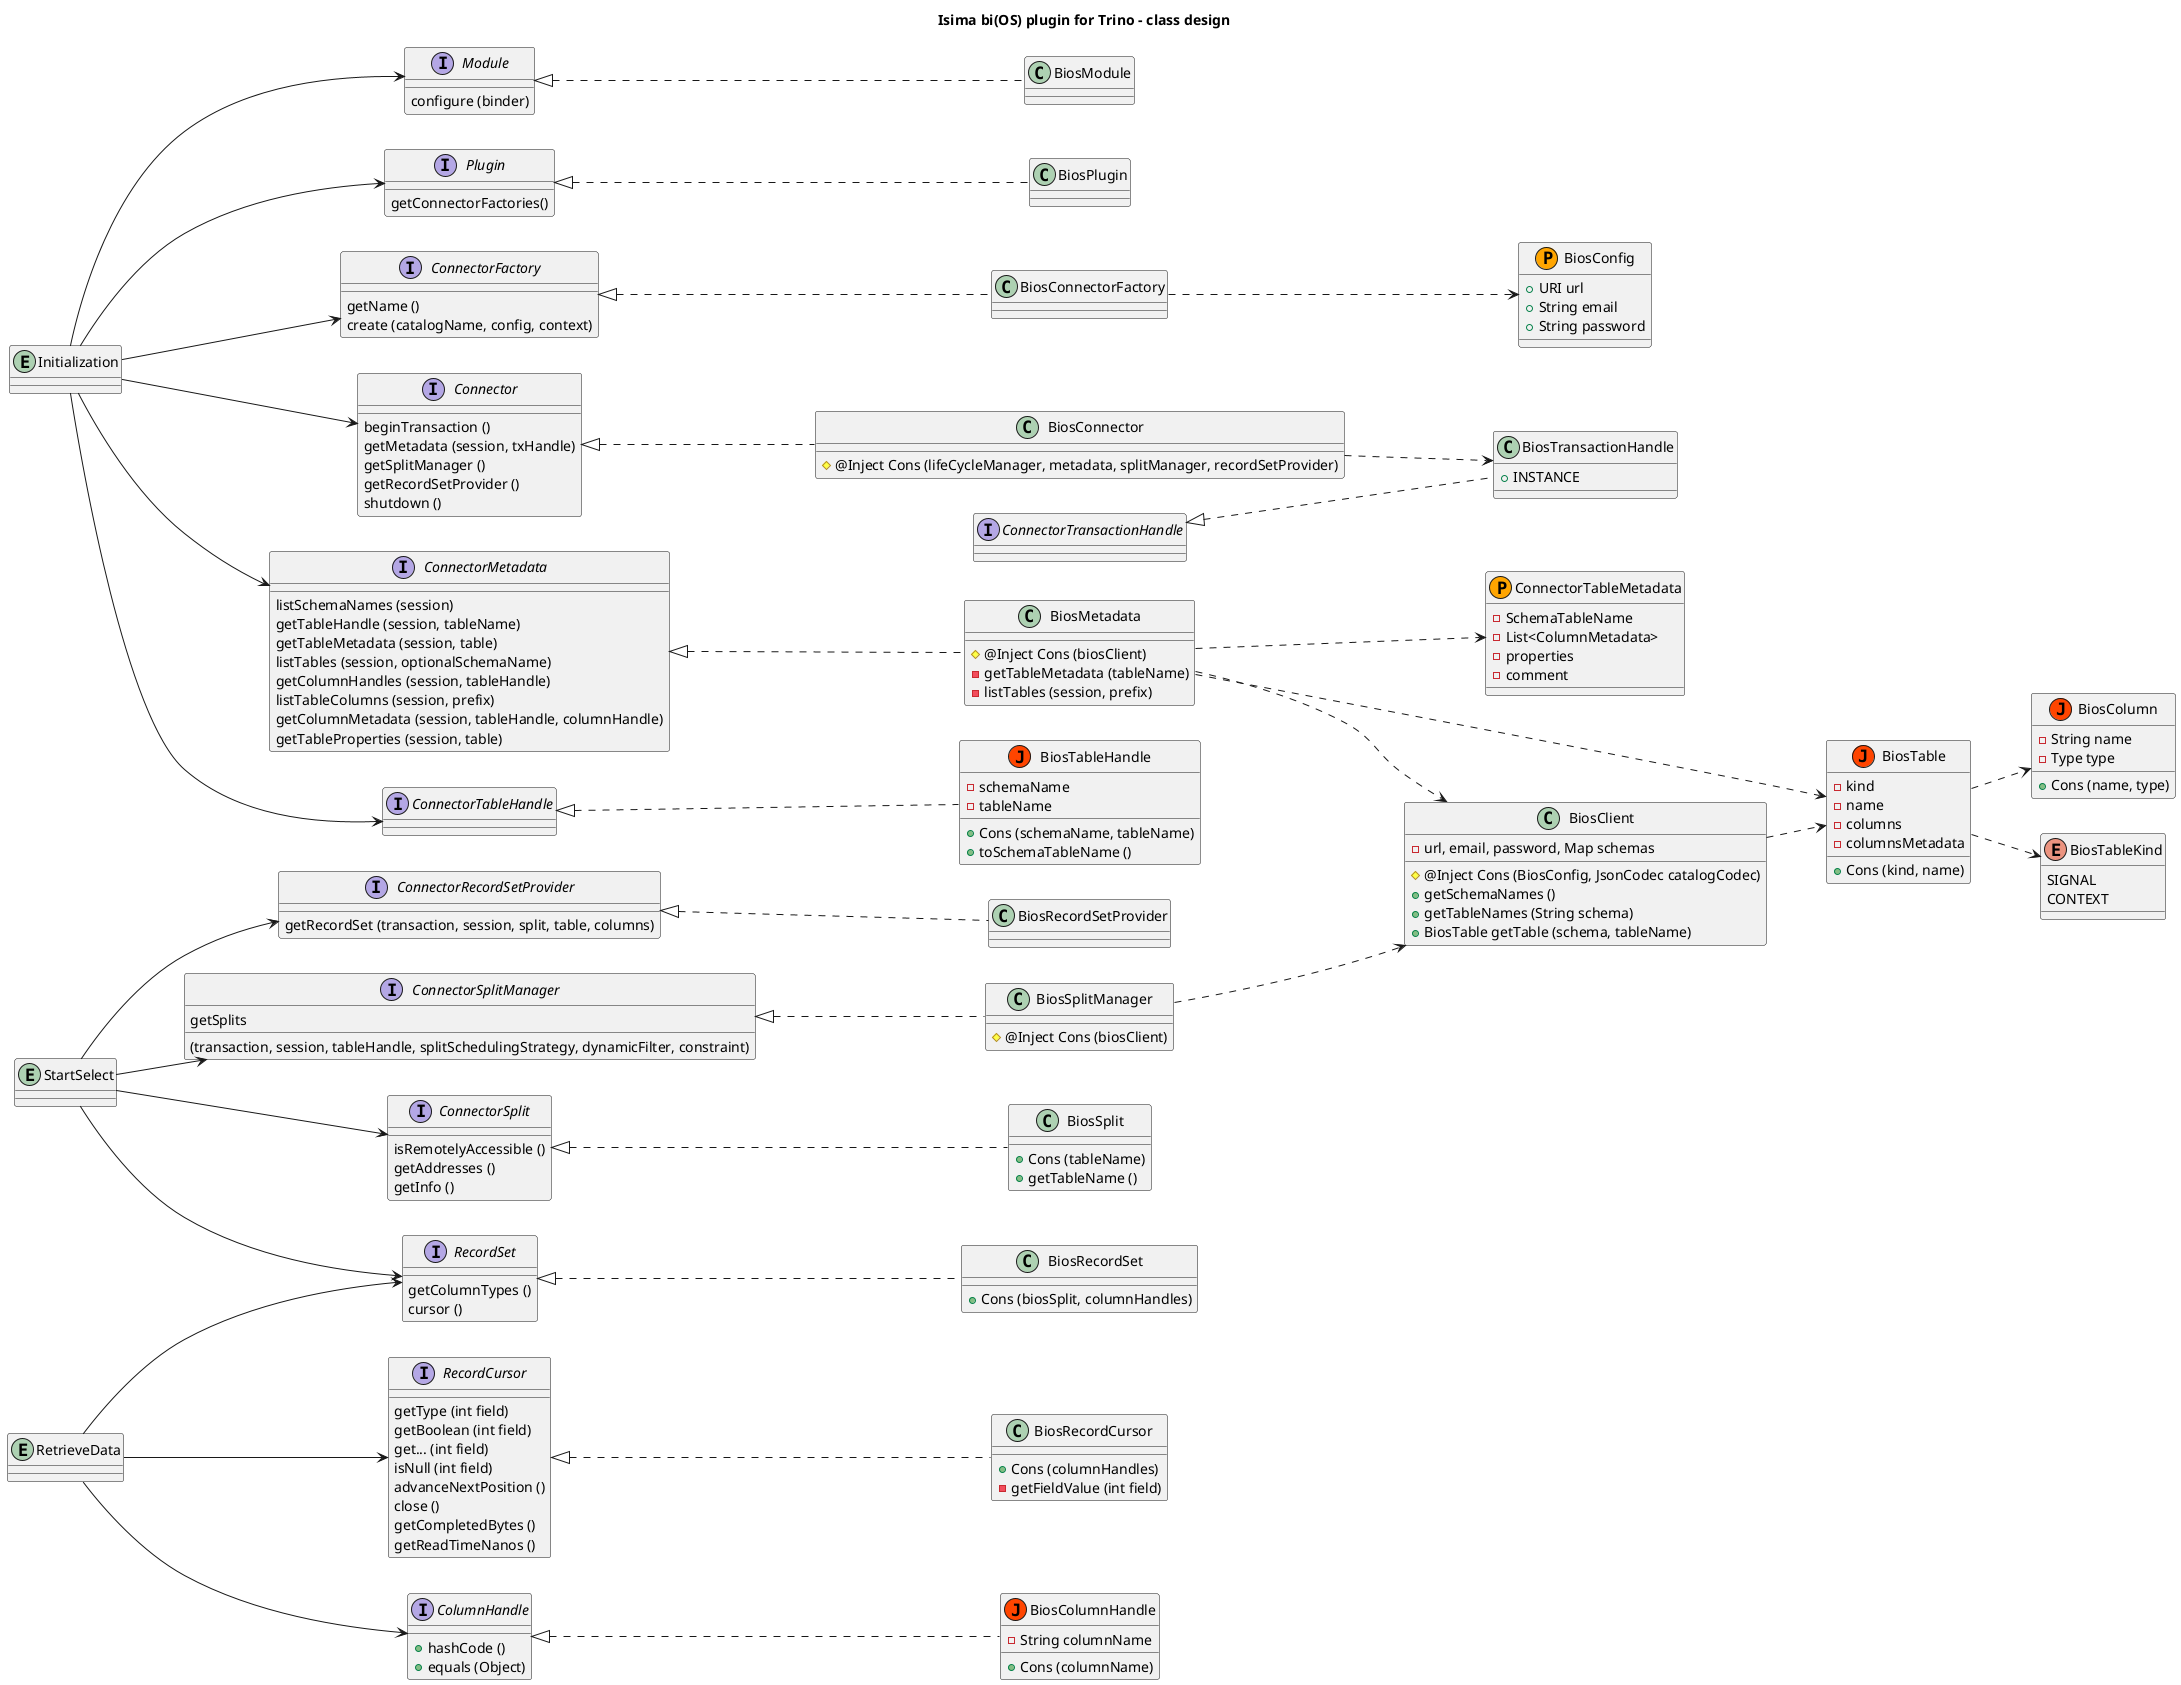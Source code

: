 @startuml trino-bios-design
title Isima bi(OS) plugin for Trino - class design

left to right direction
' top to bottom direction

class BiosConfig << (P, orange) >> {
    + URI url
    + String email
    + String password
}

class BiosClient {
    # @Inject Cons (BiosConfig, JsonCodec catalogCodec)
    - url, email, password, Map schemas
    + getSchemaNames ()
    + getTableNames (String schema)
    + BiosTable getTable (schema, tableName)
}

class BiosColumn << (J, orangeRed) >> {
    + Cons (name, type)
    - String name
    - Type type
}

interface ColumnHandle {
    + hashCode ()
    + equals (Object)
}

class BiosColumnHandle << (J, orangeRed) >> implements ColumnHandle {
    + Cons (columnName)
    - String columnName
}

interface Connector {
    beginTransaction ()
    getMetadata (session, txHandle)
    getSplitManager ()
    getRecordSetProvider ()
    shutdown ()
}

class BiosConnector implements Connector {
    # @Inject Cons (lifeCycleManager, metadata, splitManager, recordSetProvider)
}

interface ConnectorFactory {
    getName ()
    create (catalogName, config, context)
}

class BiosConnectorFactory implements ConnectorFactory {
}

interface ConnectorMetadata {
    listSchemaNames (session)
    getTableHandle (session, tableName)
    getTableMetadata (session, table)
    listTables (session, optionalSchemaName)
    getColumnHandles (session, tableHandle)
    listTableColumns (session, prefix)
    getColumnMetadata (session, tableHandle, columnHandle)
    getTableProperties (session, table)
}

class BiosMetadata implements ConnectorMetadata{
    # @Inject Cons (biosClient)
    - getTableMetadata (tableName)
    - listTables (session, prefix)
}

interface Module {
  configure (binder)
}

class BiosModule implements Module {
}

interface Plugin {
    getConnectorFactories()
}

class BiosPlugin implements Plugin {
}

interface RecordCursor {
    getType (int field)
    getBoolean (int field)
    get... (int field)
    isNull (int field)
    advanceNextPosition ()
    close ()
    getCompletedBytes ()
    getReadTimeNanos ()
}

class BiosRecordCursor implements RecordCursor {
    + Cons (columnHandles)
    - getFieldValue (int field)
}

interface RecordSet {
    getColumnTypes ()
    cursor ()
}

class BiosRecordSet implements RecordSet {
    + Cons (biosSplit, columnHandles)
}

interface ConnectorRecordSetProvider {
    getRecordSet (transaction, session, split, table, columns)
}

class BiosRecordSetProvider implements ConnectorRecordSetProvider {
}

interface ConnectorSplit {
    isRemotelyAccessible ()
    getAddresses ()
    getInfo ()
}

class BiosSplit implements ConnectorSplit {
    + Cons (tableName)
    + getTableName ()
}

interface ConnectorSplitManager {
    getSplits
    (transaction, session, tableHandle, splitSchedulingStrategy, dynamicFilter, constraint)
}

'ConnectorSplitManager::getSplits --> BiosSplit

class BiosSplitManager implements ConnectorSplitManager {
    # @Inject Cons (biosClient)
}

enum BiosTableKind {
    SIGNAL
    CONTEXT
}

class BiosTable << (J, orangeRed) >> {
    + Cons (kind, name)
    - kind
    - name
    - columns
    - columnsMetadata
}

class BiosTableHandle << (J, orangeRed) >> implements ConnectorTableHandle {
    + Cons (schemaName, tableName)
    - schemaName
    - tableName
    + toSchemaTableName ()
}

class BiosTransactionHandle implements ConnectorTransactionHandle {
    + INSTANCE
}

class ConnectorTableMetadata << (P, orange) >> {
    - SchemaTableName
    - List<ColumnMetadata>
    - properties
    - comment
}


BiosConnectorFactory ..> BiosConfig
BiosConnector ..> BiosTransactionHandle
BiosMetadata ..> ConnectorTableMetadata
BiosTable ..> BiosTableKind
BiosTable ..> BiosColumn
BiosClient ..> BiosTable
BiosMetadata ..> BiosTable
BiosMetadata ..> BiosClient
BiosSplitManager ..> BiosClient


entity Initialization
Initialization --> Module
Initialization --> Plugin
Initialization --> ConnectorFactory
Initialization --> Connector
Initialization --> ConnectorMetadata
Initialization --> ConnectorTableHandle

entity StartSelect
StartSelect --> ConnectorRecordSetProvider
StartSelect --> ConnectorSplitManager
StartSelect --> ConnectorSplit
StartSelect --> RecordSet

entity RetrieveData
RetrieveData --> RecordSet
RetrieveData --> RecordCursor
RetrieveData --> ColumnHandle


Module .[hidden]> Plugin
Plugin .[hidden]> ConnectorFactory
ConnectorFactory .[hidden]> Connector
Connector .[hidden]> ConnectorMetadata
ConnectorMetadata .[hidden]> ConnectorTableHandle
Connector .[hidden]> ConnectorRecordSetProvider
Connector .[hidden]> ConnectorSplitManager
ConnectorSplitManager .[hidden]> ConnectorSplit
ConnectorRecordSetProvider .[hidden]> RecordSet
RecordSet .[hidden]> RecordCursor


newpage
title Legend

interface Interface1 {
    + function1() - implemented by Bios class
}

class Class implements Interface1 {
    + Cons () - Constructor
    - privateVariable
    + publicVariable
    - privateFunction()
    + publicFunction()
}

class POJO << (P, orange) >> {
    + Cons () - Constructor
    - gettable member
    + gettable and settable member
}

class JsonPOJO << (J, orangeRed) >> {
    + Cons () - Constructor
    - gettable member
    + gettable and settable member
}

@enduml
